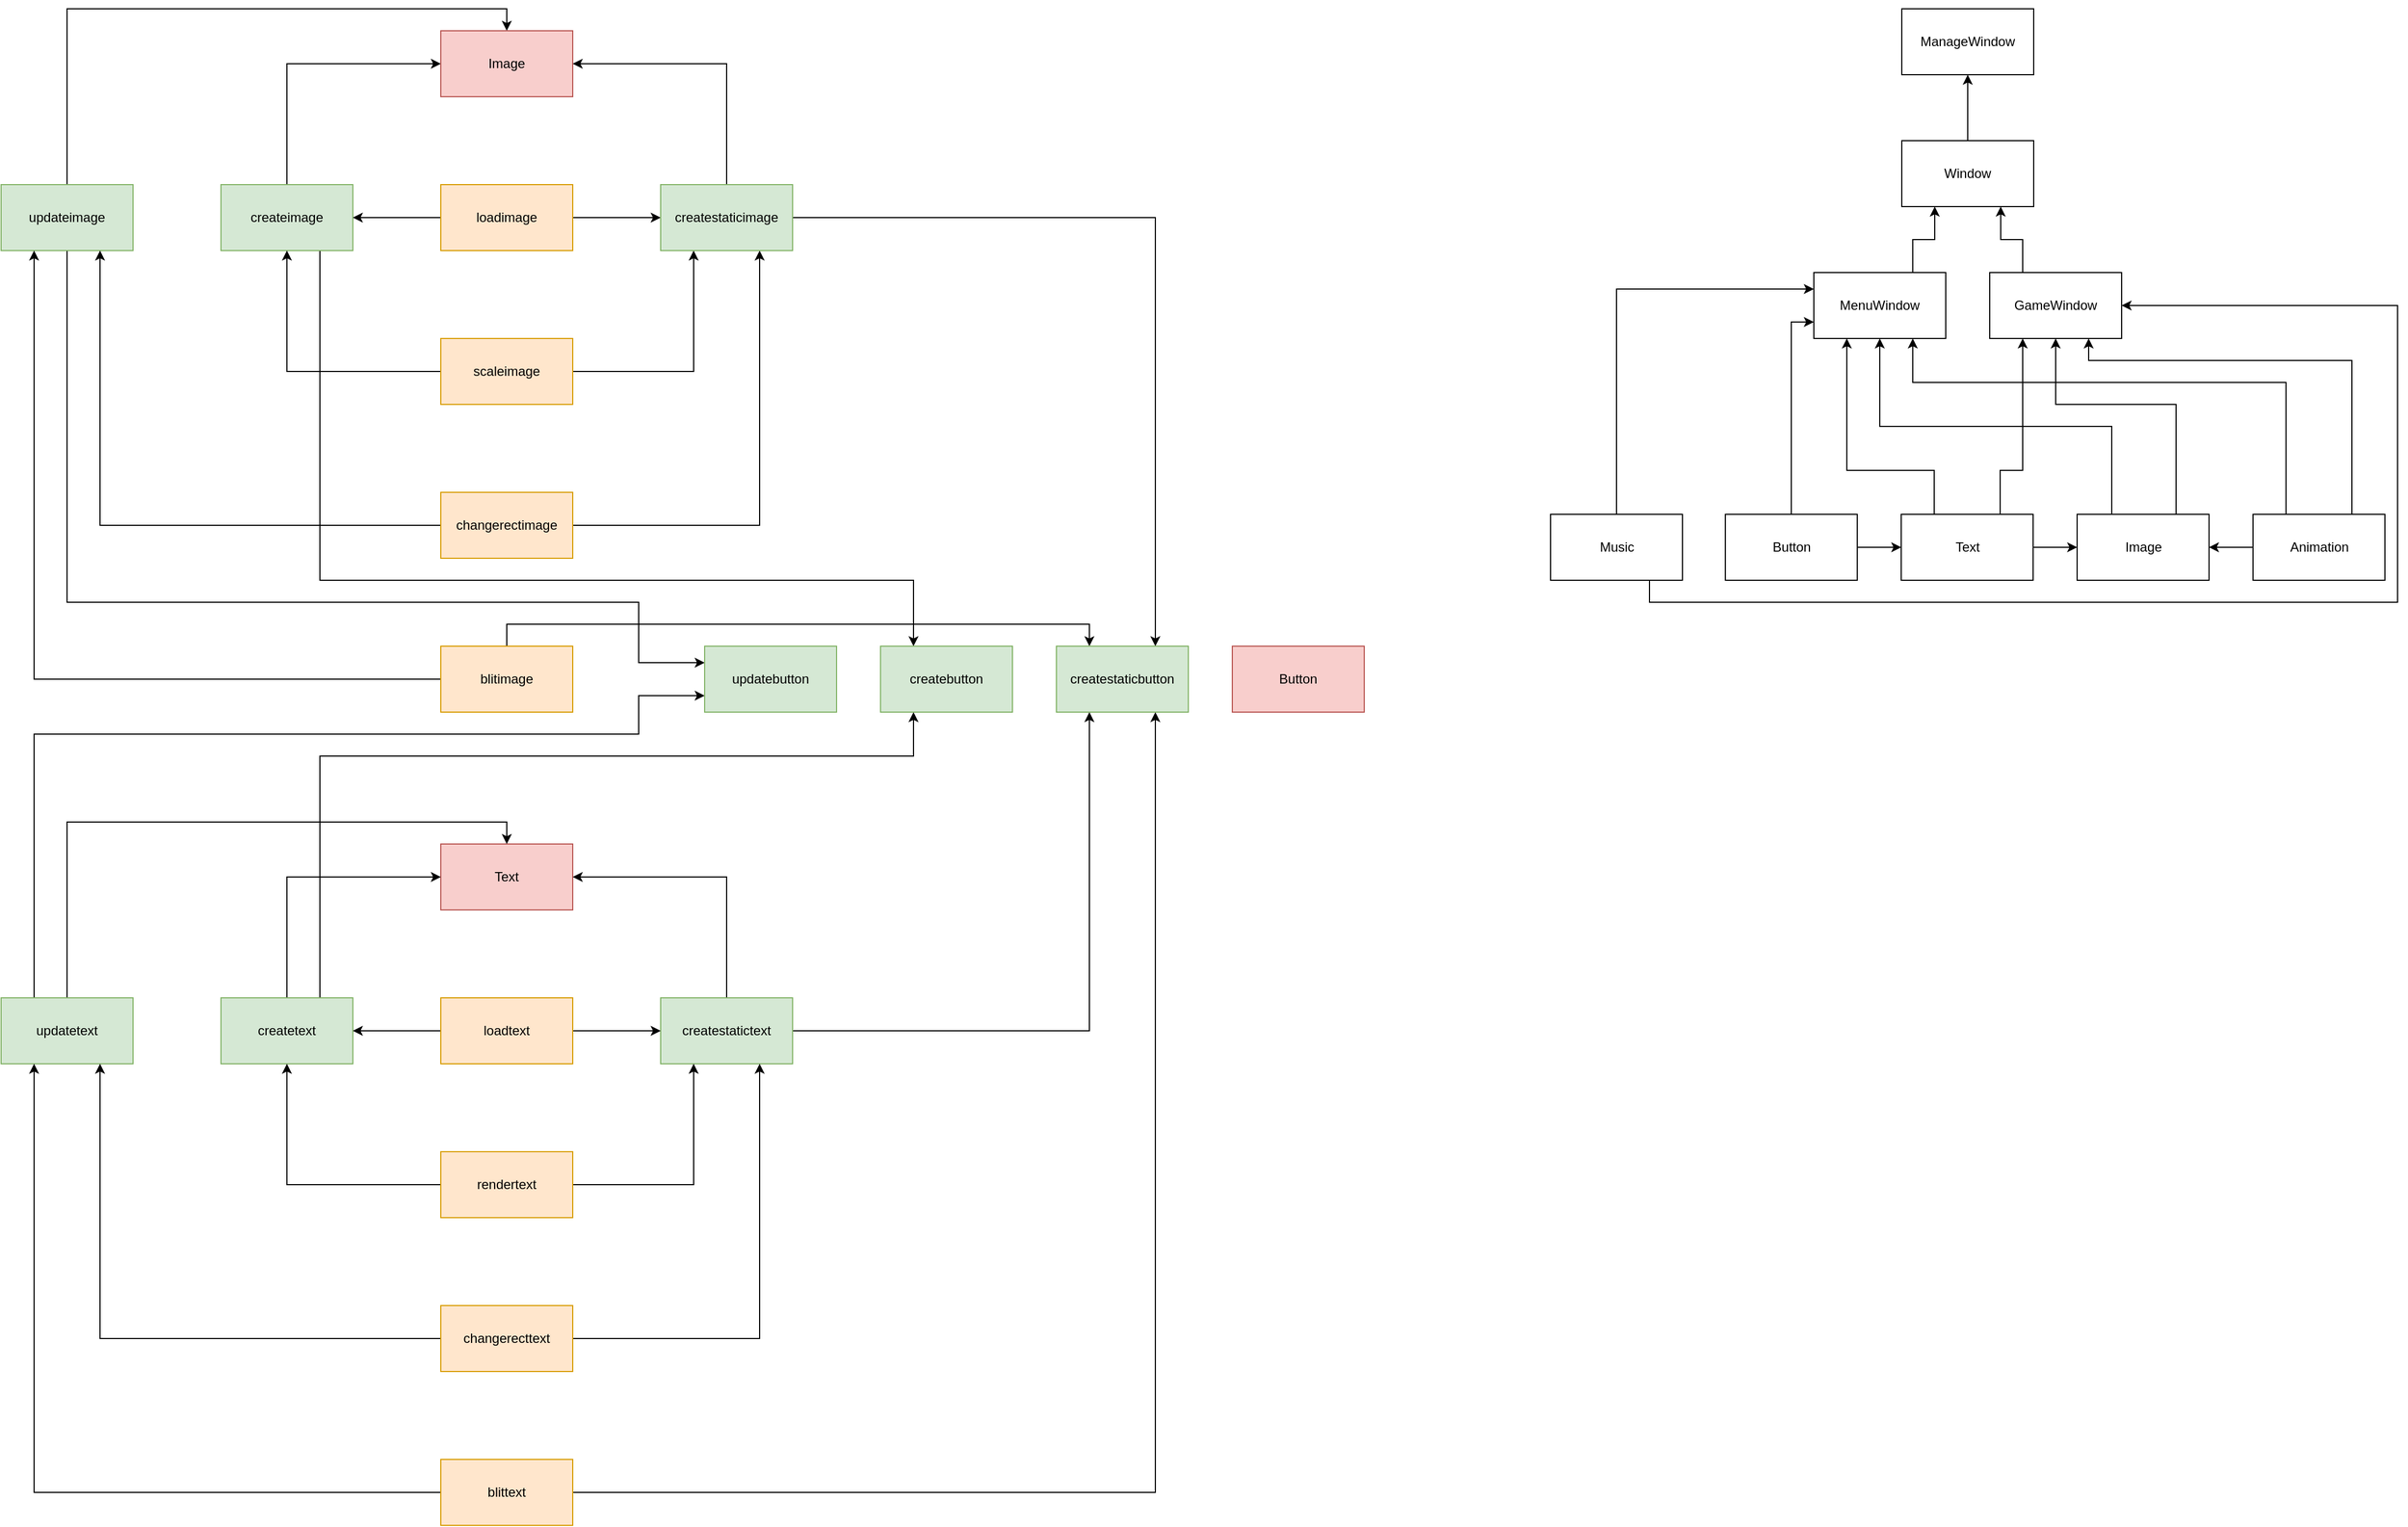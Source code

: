 <mxfile version="12.8.4" type="github">
  <diagram id="M2v9OtbhASXZDHdSWJYJ" name="Page-1">
    <mxGraphModel dx="1673" dy="933" grid="1" gridSize="10" guides="1" tooltips="1" connect="1" arrows="1" fold="1" page="1" pageScale="1" pageWidth="827" pageHeight="1169" math="0" shadow="0">
      <root>
        <mxCell id="0" />
        <mxCell id="1" parent="0" />
        <mxCell id="l5dD-DMRnh2UDKKwASvm-28" style="edgeStyle=orthogonalEdgeStyle;rounded=0;orthogonalLoop=1;jettySize=auto;html=1;exitX=0.5;exitY=0;exitDx=0;exitDy=0;entryX=0;entryY=0.5;entryDx=0;entryDy=0;" edge="1" parent="1" source="l5dD-DMRnh2UDKKwASvm-1" target="l5dD-DMRnh2UDKKwASvm-8">
          <mxGeometry relative="1" as="geometry" />
        </mxCell>
        <mxCell id="l5dD-DMRnh2UDKKwASvm-82" style="edgeStyle=orthogonalEdgeStyle;rounded=0;orthogonalLoop=1;jettySize=auto;html=1;exitX=0.75;exitY=1;exitDx=0;exitDy=0;entryX=0.25;entryY=0;entryDx=0;entryDy=0;" edge="1" parent="1" source="l5dD-DMRnh2UDKKwASvm-1" target="l5dD-DMRnh2UDKKwASvm-59">
          <mxGeometry relative="1" as="geometry">
            <Array as="points">
              <mxPoint x="330" y="560" />
              <mxPoint x="870" y="560" />
            </Array>
          </mxGeometry>
        </mxCell>
        <mxCell id="l5dD-DMRnh2UDKKwASvm-1" value="createimage" style="rounded=0;whiteSpace=wrap;html=1;fillColor=#d5e8d4;strokeColor=#82b366;" vertex="1" parent="1">
          <mxGeometry x="240" y="200" width="120" height="60" as="geometry" />
        </mxCell>
        <mxCell id="l5dD-DMRnh2UDKKwASvm-11" style="edgeStyle=orthogonalEdgeStyle;rounded=0;orthogonalLoop=1;jettySize=auto;html=1;exitX=0;exitY=0.5;exitDx=0;exitDy=0;entryX=1;entryY=0.5;entryDx=0;entryDy=0;" edge="1" parent="1" source="l5dD-DMRnh2UDKKwASvm-2" target="l5dD-DMRnh2UDKKwASvm-1">
          <mxGeometry relative="1" as="geometry" />
        </mxCell>
        <mxCell id="l5dD-DMRnh2UDKKwASvm-21" style="edgeStyle=orthogonalEdgeStyle;rounded=0;orthogonalLoop=1;jettySize=auto;html=1;exitX=1;exitY=0.5;exitDx=0;exitDy=0;entryX=0;entryY=0.5;entryDx=0;entryDy=0;" edge="1" parent="1" source="l5dD-DMRnh2UDKKwASvm-2" target="l5dD-DMRnh2UDKKwASvm-9">
          <mxGeometry relative="1" as="geometry" />
        </mxCell>
        <mxCell id="l5dD-DMRnh2UDKKwASvm-2" value="loadimage" style="rounded=0;whiteSpace=wrap;html=1;fillColor=#ffe6cc;strokeColor=#d79b00;" vertex="1" parent="1">
          <mxGeometry x="440" y="200" width="120" height="60" as="geometry" />
        </mxCell>
        <mxCell id="l5dD-DMRnh2UDKKwASvm-62" style="edgeStyle=orthogonalEdgeStyle;rounded=0;orthogonalLoop=1;jettySize=auto;html=1;exitX=0;exitY=0.5;exitDx=0;exitDy=0;entryX=0.5;entryY=1;entryDx=0;entryDy=0;" edge="1" parent="1" source="l5dD-DMRnh2UDKKwASvm-4" target="l5dD-DMRnh2UDKKwASvm-1">
          <mxGeometry relative="1" as="geometry" />
        </mxCell>
        <mxCell id="l5dD-DMRnh2UDKKwASvm-66" style="edgeStyle=orthogonalEdgeStyle;rounded=0;orthogonalLoop=1;jettySize=auto;html=1;exitX=1;exitY=0.5;exitDx=0;exitDy=0;entryX=0.25;entryY=1;entryDx=0;entryDy=0;" edge="1" parent="1" source="l5dD-DMRnh2UDKKwASvm-4" target="l5dD-DMRnh2UDKKwASvm-9">
          <mxGeometry relative="1" as="geometry" />
        </mxCell>
        <mxCell id="l5dD-DMRnh2UDKKwASvm-4" value="scaleimage" style="rounded=0;whiteSpace=wrap;html=1;fillColor=#ffe6cc;strokeColor=#d79b00;" vertex="1" parent="1">
          <mxGeometry x="440" y="340" width="120" height="60" as="geometry" />
        </mxCell>
        <mxCell id="l5dD-DMRnh2UDKKwASvm-32" style="edgeStyle=orthogonalEdgeStyle;rounded=0;orthogonalLoop=1;jettySize=auto;html=1;exitX=0.5;exitY=0;exitDx=0;exitDy=0;entryX=0.5;entryY=0;entryDx=0;entryDy=0;" edge="1" parent="1" source="l5dD-DMRnh2UDKKwASvm-5" target="l5dD-DMRnh2UDKKwASvm-8">
          <mxGeometry relative="1" as="geometry" />
        </mxCell>
        <mxCell id="l5dD-DMRnh2UDKKwASvm-83" style="edgeStyle=orthogonalEdgeStyle;rounded=0;orthogonalLoop=1;jettySize=auto;html=1;exitX=0.5;exitY=1;exitDx=0;exitDy=0;entryX=0;entryY=0.25;entryDx=0;entryDy=0;" edge="1" parent="1" source="l5dD-DMRnh2UDKKwASvm-5" target="l5dD-DMRnh2UDKKwASvm-60">
          <mxGeometry relative="1" as="geometry">
            <Array as="points">
              <mxPoint x="100" y="580" />
              <mxPoint x="620" y="580" />
              <mxPoint x="620" y="635" />
            </Array>
          </mxGeometry>
        </mxCell>
        <mxCell id="l5dD-DMRnh2UDKKwASvm-5" value="updateimage" style="rounded=0;whiteSpace=wrap;html=1;fillColor=#d5e8d4;strokeColor=#82b366;" vertex="1" parent="1">
          <mxGeometry x="40" y="200" width="120" height="60" as="geometry" />
        </mxCell>
        <mxCell id="l5dD-DMRnh2UDKKwASvm-67" style="edgeStyle=orthogonalEdgeStyle;rounded=0;orthogonalLoop=1;jettySize=auto;html=1;exitX=1;exitY=0.5;exitDx=0;exitDy=0;entryX=0.75;entryY=1;entryDx=0;entryDy=0;" edge="1" parent="1" source="l5dD-DMRnh2UDKKwASvm-6" target="l5dD-DMRnh2UDKKwASvm-9">
          <mxGeometry relative="1" as="geometry" />
        </mxCell>
        <mxCell id="l5dD-DMRnh2UDKKwASvm-75" style="edgeStyle=orthogonalEdgeStyle;rounded=0;orthogonalLoop=1;jettySize=auto;html=1;exitX=0;exitY=0.5;exitDx=0;exitDy=0;entryX=0.75;entryY=1;entryDx=0;entryDy=0;" edge="1" parent="1" source="l5dD-DMRnh2UDKKwASvm-6" target="l5dD-DMRnh2UDKKwASvm-5">
          <mxGeometry relative="1" as="geometry" />
        </mxCell>
        <mxCell id="l5dD-DMRnh2UDKKwASvm-6" value="changerectimage" style="rounded=0;whiteSpace=wrap;html=1;fillColor=#ffe6cc;strokeColor=#d79b00;" vertex="1" parent="1">
          <mxGeometry x="440" y="480" width="120" height="60" as="geometry" />
        </mxCell>
        <mxCell id="l5dD-DMRnh2UDKKwASvm-76" style="edgeStyle=orthogonalEdgeStyle;rounded=0;orthogonalLoop=1;jettySize=auto;html=1;exitX=0;exitY=0.5;exitDx=0;exitDy=0;entryX=0.25;entryY=1;entryDx=0;entryDy=0;" edge="1" parent="1" source="l5dD-DMRnh2UDKKwASvm-7" target="l5dD-DMRnh2UDKKwASvm-5">
          <mxGeometry relative="1" as="geometry" />
        </mxCell>
        <mxCell id="l5dD-DMRnh2UDKKwASvm-87" style="edgeStyle=orthogonalEdgeStyle;rounded=0;orthogonalLoop=1;jettySize=auto;html=1;exitX=0.5;exitY=0;exitDx=0;exitDy=0;entryX=0.25;entryY=0;entryDx=0;entryDy=0;" edge="1" parent="1" source="l5dD-DMRnh2UDKKwASvm-7" target="l5dD-DMRnh2UDKKwASvm-58">
          <mxGeometry relative="1" as="geometry">
            <Array as="points">
              <mxPoint x="500" y="600" />
              <mxPoint x="1030" y="600" />
            </Array>
          </mxGeometry>
        </mxCell>
        <mxCell id="l5dD-DMRnh2UDKKwASvm-7" value="blitimage" style="rounded=0;whiteSpace=wrap;html=1;fillColor=#ffe6cc;strokeColor=#d79b00;" vertex="1" parent="1">
          <mxGeometry x="440" y="620" width="120" height="60" as="geometry" />
        </mxCell>
        <mxCell id="l5dD-DMRnh2UDKKwASvm-8" value="Image" style="rounded=0;whiteSpace=wrap;html=1;fillColor=#f8cecc;strokeColor=#b85450;" vertex="1" parent="1">
          <mxGeometry x="440" y="60" width="120" height="60" as="geometry" />
        </mxCell>
        <mxCell id="l5dD-DMRnh2UDKKwASvm-29" style="edgeStyle=orthogonalEdgeStyle;rounded=0;orthogonalLoop=1;jettySize=auto;html=1;exitX=0.5;exitY=0;exitDx=0;exitDy=0;entryX=1;entryY=0.5;entryDx=0;entryDy=0;" edge="1" parent="1" source="l5dD-DMRnh2UDKKwASvm-9" target="l5dD-DMRnh2UDKKwASvm-8">
          <mxGeometry relative="1" as="geometry" />
        </mxCell>
        <mxCell id="l5dD-DMRnh2UDKKwASvm-86" style="edgeStyle=orthogonalEdgeStyle;rounded=0;orthogonalLoop=1;jettySize=auto;html=1;exitX=1;exitY=0.5;exitDx=0;exitDy=0;entryX=0.75;entryY=0;entryDx=0;entryDy=0;" edge="1" parent="1" source="l5dD-DMRnh2UDKKwASvm-9" target="l5dD-DMRnh2UDKKwASvm-58">
          <mxGeometry relative="1" as="geometry" />
        </mxCell>
        <mxCell id="l5dD-DMRnh2UDKKwASvm-9" value="createstaticimage" style="rounded=0;whiteSpace=wrap;html=1;fillColor=#d5e8d4;strokeColor=#82b366;" vertex="1" parent="1">
          <mxGeometry x="640" y="200" width="120" height="60" as="geometry" />
        </mxCell>
        <mxCell id="l5dD-DMRnh2UDKKwASvm-33" value="Text" style="rounded=0;whiteSpace=wrap;html=1;fillColor=#f8cecc;strokeColor=#b85450;" vertex="1" parent="1">
          <mxGeometry x="440" y="800" width="120" height="60" as="geometry" />
        </mxCell>
        <mxCell id="l5dD-DMRnh2UDKKwASvm-42" style="edgeStyle=orthogonalEdgeStyle;rounded=0;orthogonalLoop=1;jettySize=auto;html=1;exitX=0.5;exitY=0;exitDx=0;exitDy=0;entryX=0;entryY=0.5;entryDx=0;entryDy=0;" edge="1" parent="1" source="l5dD-DMRnh2UDKKwASvm-34" target="l5dD-DMRnh2UDKKwASvm-33">
          <mxGeometry relative="1" as="geometry" />
        </mxCell>
        <mxCell id="l5dD-DMRnh2UDKKwASvm-81" style="edgeStyle=orthogonalEdgeStyle;rounded=0;orthogonalLoop=1;jettySize=auto;html=1;exitX=0.75;exitY=0;exitDx=0;exitDy=0;entryX=0.25;entryY=1;entryDx=0;entryDy=0;" edge="1" parent="1" source="l5dD-DMRnh2UDKKwASvm-34" target="l5dD-DMRnh2UDKKwASvm-59">
          <mxGeometry relative="1" as="geometry">
            <Array as="points">
              <mxPoint x="330" y="720" />
              <mxPoint x="870" y="720" />
            </Array>
          </mxGeometry>
        </mxCell>
        <mxCell id="l5dD-DMRnh2UDKKwASvm-34" value="createtext" style="rounded=0;whiteSpace=wrap;html=1;fillColor=#d5e8d4;strokeColor=#82b366;" vertex="1" parent="1">
          <mxGeometry x="240" y="940" width="120" height="60" as="geometry" />
        </mxCell>
        <mxCell id="l5dD-DMRnh2UDKKwASvm-46" style="edgeStyle=orthogonalEdgeStyle;rounded=0;orthogonalLoop=1;jettySize=auto;html=1;exitX=0.5;exitY=0;exitDx=0;exitDy=0;entryX=1;entryY=0.5;entryDx=0;entryDy=0;" edge="1" parent="1" source="l5dD-DMRnh2UDKKwASvm-35" target="l5dD-DMRnh2UDKKwASvm-33">
          <mxGeometry relative="1" as="geometry" />
        </mxCell>
        <mxCell id="l5dD-DMRnh2UDKKwASvm-90" style="edgeStyle=orthogonalEdgeStyle;rounded=0;orthogonalLoop=1;jettySize=auto;html=1;exitX=1;exitY=0.5;exitDx=0;exitDy=0;entryX=0.25;entryY=1;entryDx=0;entryDy=0;" edge="1" parent="1" source="l5dD-DMRnh2UDKKwASvm-35" target="l5dD-DMRnh2UDKKwASvm-58">
          <mxGeometry relative="1" as="geometry" />
        </mxCell>
        <mxCell id="l5dD-DMRnh2UDKKwASvm-35" value="createstatictext" style="rounded=0;whiteSpace=wrap;html=1;fillColor=#d5e8d4;strokeColor=#82b366;" vertex="1" parent="1">
          <mxGeometry x="640" y="940" width="120" height="60" as="geometry" />
        </mxCell>
        <mxCell id="l5dD-DMRnh2UDKKwASvm-78" style="edgeStyle=orthogonalEdgeStyle;rounded=0;orthogonalLoop=1;jettySize=auto;html=1;exitX=0;exitY=0.5;exitDx=0;exitDy=0;entryX=1;entryY=0.5;entryDx=0;entryDy=0;" edge="1" parent="1" source="l5dD-DMRnh2UDKKwASvm-36" target="l5dD-DMRnh2UDKKwASvm-34">
          <mxGeometry relative="1" as="geometry" />
        </mxCell>
        <mxCell id="l5dD-DMRnh2UDKKwASvm-79" style="edgeStyle=orthogonalEdgeStyle;rounded=0;orthogonalLoop=1;jettySize=auto;html=1;exitX=1;exitY=0.5;exitDx=0;exitDy=0;entryX=0;entryY=0.5;entryDx=0;entryDy=0;" edge="1" parent="1" source="l5dD-DMRnh2UDKKwASvm-36" target="l5dD-DMRnh2UDKKwASvm-35">
          <mxGeometry relative="1" as="geometry" />
        </mxCell>
        <mxCell id="l5dD-DMRnh2UDKKwASvm-36" value="loadtext" style="rounded=0;whiteSpace=wrap;html=1;fillColor=#ffe6cc;strokeColor=#d79b00;" vertex="1" parent="1">
          <mxGeometry x="440" y="940" width="120" height="60" as="geometry" />
        </mxCell>
        <mxCell id="l5dD-DMRnh2UDKKwASvm-72" style="edgeStyle=orthogonalEdgeStyle;rounded=0;orthogonalLoop=1;jettySize=auto;html=1;exitX=0;exitY=0.5;exitDx=0;exitDy=0;entryX=0.5;entryY=1;entryDx=0;entryDy=0;" edge="1" parent="1" source="l5dD-DMRnh2UDKKwASvm-37" target="l5dD-DMRnh2UDKKwASvm-34">
          <mxGeometry relative="1" as="geometry" />
        </mxCell>
        <mxCell id="l5dD-DMRnh2UDKKwASvm-73" style="edgeStyle=orthogonalEdgeStyle;rounded=0;orthogonalLoop=1;jettySize=auto;html=1;exitX=1;exitY=0.5;exitDx=0;exitDy=0;entryX=0.25;entryY=1;entryDx=0;entryDy=0;" edge="1" parent="1" source="l5dD-DMRnh2UDKKwASvm-37" target="l5dD-DMRnh2UDKKwASvm-35">
          <mxGeometry relative="1" as="geometry" />
        </mxCell>
        <mxCell id="l5dD-DMRnh2UDKKwASvm-37" value="rendertext" style="rounded=0;whiteSpace=wrap;html=1;fillColor=#ffe6cc;strokeColor=#d79b00;" vertex="1" parent="1">
          <mxGeometry x="440" y="1080" width="120" height="60" as="geometry" />
        </mxCell>
        <mxCell id="l5dD-DMRnh2UDKKwASvm-41" style="edgeStyle=orthogonalEdgeStyle;rounded=0;orthogonalLoop=1;jettySize=auto;html=1;exitX=0.5;exitY=0;exitDx=0;exitDy=0;entryX=0.5;entryY=0;entryDx=0;entryDy=0;" edge="1" parent="1" source="l5dD-DMRnh2UDKKwASvm-38" target="l5dD-DMRnh2UDKKwASvm-33">
          <mxGeometry relative="1" as="geometry" />
        </mxCell>
        <mxCell id="l5dD-DMRnh2UDKKwASvm-84" style="edgeStyle=orthogonalEdgeStyle;rounded=0;orthogonalLoop=1;jettySize=auto;html=1;exitX=0.25;exitY=0;exitDx=0;exitDy=0;entryX=0;entryY=0.75;entryDx=0;entryDy=0;" edge="1" parent="1" source="l5dD-DMRnh2UDKKwASvm-38" target="l5dD-DMRnh2UDKKwASvm-60">
          <mxGeometry relative="1" as="geometry">
            <Array as="points">
              <mxPoint x="70" y="700" />
              <mxPoint x="620" y="700" />
              <mxPoint x="620" y="665" />
            </Array>
          </mxGeometry>
        </mxCell>
        <mxCell id="l5dD-DMRnh2UDKKwASvm-38" value="updatetext" style="rounded=0;whiteSpace=wrap;html=1;fillColor=#d5e8d4;strokeColor=#82b366;" vertex="1" parent="1">
          <mxGeometry x="40" y="940" width="120" height="60" as="geometry" />
        </mxCell>
        <mxCell id="l5dD-DMRnh2UDKKwASvm-70" style="edgeStyle=orthogonalEdgeStyle;rounded=0;orthogonalLoop=1;jettySize=auto;html=1;exitX=0;exitY=0.5;exitDx=0;exitDy=0;entryX=0.75;entryY=1;entryDx=0;entryDy=0;" edge="1" parent="1" source="l5dD-DMRnh2UDKKwASvm-39" target="l5dD-DMRnh2UDKKwASvm-38">
          <mxGeometry relative="1" as="geometry" />
        </mxCell>
        <mxCell id="l5dD-DMRnh2UDKKwASvm-74" style="edgeStyle=orthogonalEdgeStyle;rounded=0;orthogonalLoop=1;jettySize=auto;html=1;exitX=1;exitY=0.5;exitDx=0;exitDy=0;entryX=0.75;entryY=1;entryDx=0;entryDy=0;" edge="1" parent="1" source="l5dD-DMRnh2UDKKwASvm-39" target="l5dD-DMRnh2UDKKwASvm-35">
          <mxGeometry relative="1" as="geometry" />
        </mxCell>
        <mxCell id="l5dD-DMRnh2UDKKwASvm-39" value="changerecttext" style="rounded=0;whiteSpace=wrap;html=1;fillColor=#ffe6cc;strokeColor=#d79b00;" vertex="1" parent="1">
          <mxGeometry x="440" y="1220" width="120" height="60" as="geometry" />
        </mxCell>
        <mxCell id="l5dD-DMRnh2UDKKwASvm-71" style="edgeStyle=orthogonalEdgeStyle;rounded=0;orthogonalLoop=1;jettySize=auto;html=1;exitX=0;exitY=0.5;exitDx=0;exitDy=0;entryX=0.25;entryY=1;entryDx=0;entryDy=0;" edge="1" parent="1" source="l5dD-DMRnh2UDKKwASvm-40" target="l5dD-DMRnh2UDKKwASvm-38">
          <mxGeometry relative="1" as="geometry" />
        </mxCell>
        <mxCell id="l5dD-DMRnh2UDKKwASvm-91" style="edgeStyle=orthogonalEdgeStyle;rounded=0;orthogonalLoop=1;jettySize=auto;html=1;exitX=1;exitY=0.5;exitDx=0;exitDy=0;entryX=0.75;entryY=1;entryDx=0;entryDy=0;" edge="1" parent="1" source="l5dD-DMRnh2UDKKwASvm-40" target="l5dD-DMRnh2UDKKwASvm-58">
          <mxGeometry relative="1" as="geometry" />
        </mxCell>
        <mxCell id="l5dD-DMRnh2UDKKwASvm-40" value="blittext" style="rounded=0;whiteSpace=wrap;html=1;fillColor=#ffe6cc;strokeColor=#d79b00;" vertex="1" parent="1">
          <mxGeometry x="440" y="1360" width="120" height="60" as="geometry" />
        </mxCell>
        <mxCell id="l5dD-DMRnh2UDKKwASvm-53" value="Button" style="rounded=0;whiteSpace=wrap;html=1;fillColor=#f8cecc;strokeColor=#b85450;" vertex="1" parent="1">
          <mxGeometry x="1160" y="620" width="120" height="60" as="geometry" />
        </mxCell>
        <mxCell id="l5dD-DMRnh2UDKKwASvm-58" value="createstaticbutton" style="rounded=0;whiteSpace=wrap;html=1;fillColor=#d5e8d4;strokeColor=#82b366;" vertex="1" parent="1">
          <mxGeometry x="1000" y="620" width="120" height="60" as="geometry" />
        </mxCell>
        <mxCell id="l5dD-DMRnh2UDKKwASvm-59" value="createbutton" style="rounded=0;whiteSpace=wrap;html=1;fillColor=#d5e8d4;strokeColor=#82b366;" vertex="1" parent="1">
          <mxGeometry x="840" y="620" width="120" height="60" as="geometry" />
        </mxCell>
        <mxCell id="l5dD-DMRnh2UDKKwASvm-60" value="updatebutton" style="rounded=0;whiteSpace=wrap;html=1;fillColor=#d5e8d4;strokeColor=#82b366;" vertex="1" parent="1">
          <mxGeometry x="680" y="620" width="120" height="60" as="geometry" />
        </mxCell>
        <mxCell id="l5dD-DMRnh2UDKKwASvm-93" value="ManageWindow" style="rounded=0;whiteSpace=wrap;html=1;" vertex="1" parent="1">
          <mxGeometry x="1769" y="40" width="120" height="60" as="geometry" />
        </mxCell>
        <mxCell id="l5dD-DMRnh2UDKKwASvm-110" style="edgeStyle=orthogonalEdgeStyle;rounded=0;orthogonalLoop=1;jettySize=auto;html=1;exitX=0.5;exitY=0;exitDx=0;exitDy=0;entryX=0.5;entryY=1;entryDx=0;entryDy=0;" edge="1" parent="1" source="l5dD-DMRnh2UDKKwASvm-94" target="l5dD-DMRnh2UDKKwASvm-93">
          <mxGeometry relative="1" as="geometry" />
        </mxCell>
        <mxCell id="l5dD-DMRnh2UDKKwASvm-94" value="Window" style="rounded=0;whiteSpace=wrap;html=1;" vertex="1" parent="1">
          <mxGeometry x="1769" y="160" width="120" height="60" as="geometry" />
        </mxCell>
        <mxCell id="l5dD-DMRnh2UDKKwASvm-111" style="edgeStyle=orthogonalEdgeStyle;rounded=0;orthogonalLoop=1;jettySize=auto;html=1;exitX=0.75;exitY=0;exitDx=0;exitDy=0;entryX=0.25;entryY=1;entryDx=0;entryDy=0;" edge="1" parent="1" source="l5dD-DMRnh2UDKKwASvm-95" target="l5dD-DMRnh2UDKKwASvm-94">
          <mxGeometry relative="1" as="geometry" />
        </mxCell>
        <mxCell id="l5dD-DMRnh2UDKKwASvm-95" value="MenuWindow" style="rounded=0;whiteSpace=wrap;html=1;" vertex="1" parent="1">
          <mxGeometry x="1689" y="280" width="120" height="60" as="geometry" />
        </mxCell>
        <mxCell id="l5dD-DMRnh2UDKKwASvm-112" style="edgeStyle=orthogonalEdgeStyle;rounded=0;orthogonalLoop=1;jettySize=auto;html=1;exitX=0.25;exitY=0;exitDx=0;exitDy=0;entryX=0.75;entryY=1;entryDx=0;entryDy=0;" edge="1" parent="1" source="l5dD-DMRnh2UDKKwASvm-96" target="l5dD-DMRnh2UDKKwASvm-94">
          <mxGeometry relative="1" as="geometry" />
        </mxCell>
        <mxCell id="l5dD-DMRnh2UDKKwASvm-96" value="GameWindow" style="rounded=0;whiteSpace=wrap;html=1;" vertex="1" parent="1">
          <mxGeometry x="1849" y="280" width="120" height="60" as="geometry" />
        </mxCell>
        <mxCell id="l5dD-DMRnh2UDKKwASvm-122" style="edgeStyle=orthogonalEdgeStyle;rounded=0;orthogonalLoop=1;jettySize=auto;html=1;entryX=0.5;entryY=1;entryDx=0;entryDy=0;" edge="1" parent="1" target="l5dD-DMRnh2UDKKwASvm-95">
          <mxGeometry relative="1" as="geometry">
            <mxPoint x="1960" y="500" as="sourcePoint" />
            <Array as="points">
              <mxPoint x="1960" y="500" />
              <mxPoint x="1960" y="420" />
              <mxPoint x="1749" y="420" />
            </Array>
          </mxGeometry>
        </mxCell>
        <mxCell id="l5dD-DMRnh2UDKKwASvm-126" style="edgeStyle=orthogonalEdgeStyle;rounded=0;orthogonalLoop=1;jettySize=auto;html=1;exitX=0.75;exitY=0;exitDx=0;exitDy=0;entryX=0.5;entryY=1;entryDx=0;entryDy=0;" edge="1" parent="1" source="l5dD-DMRnh2UDKKwASvm-97" target="l5dD-DMRnh2UDKKwASvm-96">
          <mxGeometry relative="1" as="geometry">
            <Array as="points">
              <mxPoint x="2019" y="400" />
              <mxPoint x="1909" y="400" />
            </Array>
          </mxGeometry>
        </mxCell>
        <mxCell id="l5dD-DMRnh2UDKKwASvm-97" value="Image" style="rounded=0;whiteSpace=wrap;html=1;" vertex="1" parent="1">
          <mxGeometry x="1928.5" y="500" width="120" height="60" as="geometry" />
        </mxCell>
        <mxCell id="l5dD-DMRnh2UDKKwASvm-117" style="edgeStyle=orthogonalEdgeStyle;rounded=0;orthogonalLoop=1;jettySize=auto;html=1;exitX=1;exitY=0.5;exitDx=0;exitDy=0;entryX=0;entryY=0.5;entryDx=0;entryDy=0;" edge="1" parent="1" source="l5dD-DMRnh2UDKKwASvm-98" target="l5dD-DMRnh2UDKKwASvm-97">
          <mxGeometry relative="1" as="geometry" />
        </mxCell>
        <mxCell id="l5dD-DMRnh2UDKKwASvm-121" style="edgeStyle=orthogonalEdgeStyle;rounded=0;orthogonalLoop=1;jettySize=auto;html=1;exitX=0.25;exitY=0;exitDx=0;exitDy=0;entryX=0.25;entryY=1;entryDx=0;entryDy=0;" edge="1" parent="1" source="l5dD-DMRnh2UDKKwASvm-98" target="l5dD-DMRnh2UDKKwASvm-95">
          <mxGeometry relative="1" as="geometry">
            <Array as="points">
              <mxPoint x="1799" y="460" />
              <mxPoint x="1719" y="460" />
            </Array>
          </mxGeometry>
        </mxCell>
        <mxCell id="l5dD-DMRnh2UDKKwASvm-124" style="edgeStyle=orthogonalEdgeStyle;rounded=0;orthogonalLoop=1;jettySize=auto;html=1;exitX=0.75;exitY=0;exitDx=0;exitDy=0;entryX=0.25;entryY=1;entryDx=0;entryDy=0;" edge="1" parent="1" source="l5dD-DMRnh2UDKKwASvm-98" target="l5dD-DMRnh2UDKKwASvm-96">
          <mxGeometry relative="1" as="geometry">
            <Array as="points">
              <mxPoint x="1859" y="460" />
              <mxPoint x="1879" y="460" />
            </Array>
          </mxGeometry>
        </mxCell>
        <mxCell id="l5dD-DMRnh2UDKKwASvm-98" value="Text" style="rounded=0;whiteSpace=wrap;html=1;" vertex="1" parent="1">
          <mxGeometry x="1768.5" y="500" width="120" height="60" as="geometry" />
        </mxCell>
        <mxCell id="l5dD-DMRnh2UDKKwASvm-115" style="edgeStyle=orthogonalEdgeStyle;rounded=0;orthogonalLoop=1;jettySize=auto;html=1;exitX=0;exitY=0.5;exitDx=0;exitDy=0;entryX=1;entryY=0.5;entryDx=0;entryDy=0;" edge="1" parent="1" source="l5dD-DMRnh2UDKKwASvm-99" target="l5dD-DMRnh2UDKKwASvm-97">
          <mxGeometry relative="1" as="geometry" />
        </mxCell>
        <mxCell id="l5dD-DMRnh2UDKKwASvm-123" style="edgeStyle=orthogonalEdgeStyle;rounded=0;orthogonalLoop=1;jettySize=auto;html=1;exitX=0.25;exitY=0;exitDx=0;exitDy=0;entryX=0.75;entryY=1;entryDx=0;entryDy=0;" edge="1" parent="1" source="l5dD-DMRnh2UDKKwASvm-99" target="l5dD-DMRnh2UDKKwASvm-95">
          <mxGeometry relative="1" as="geometry">
            <Array as="points">
              <mxPoint x="2119" y="380" />
              <mxPoint x="1779" y="380" />
            </Array>
          </mxGeometry>
        </mxCell>
        <mxCell id="l5dD-DMRnh2UDKKwASvm-127" style="edgeStyle=orthogonalEdgeStyle;rounded=0;orthogonalLoop=1;jettySize=auto;html=1;exitX=0.75;exitY=0;exitDx=0;exitDy=0;entryX=0.75;entryY=1;entryDx=0;entryDy=0;" edge="1" parent="1" source="l5dD-DMRnh2UDKKwASvm-99" target="l5dD-DMRnh2UDKKwASvm-96">
          <mxGeometry relative="1" as="geometry">
            <Array as="points">
              <mxPoint x="2179" y="360" />
              <mxPoint x="1939" y="360" />
            </Array>
          </mxGeometry>
        </mxCell>
        <mxCell id="l5dD-DMRnh2UDKKwASvm-99" value="Animation" style="rounded=0;whiteSpace=wrap;html=1;" vertex="1" parent="1">
          <mxGeometry x="2088.5" y="500" width="120" height="60" as="geometry" />
        </mxCell>
        <mxCell id="l5dD-DMRnh2UDKKwASvm-120" style="edgeStyle=orthogonalEdgeStyle;rounded=0;orthogonalLoop=1;jettySize=auto;html=1;exitX=0.5;exitY=0;exitDx=0;exitDy=0;entryX=0;entryY=0.25;entryDx=0;entryDy=0;" edge="1" parent="1" source="l5dD-DMRnh2UDKKwASvm-100" target="l5dD-DMRnh2UDKKwASvm-95">
          <mxGeometry relative="1" as="geometry" />
        </mxCell>
        <mxCell id="l5dD-DMRnh2UDKKwASvm-129" style="edgeStyle=orthogonalEdgeStyle;rounded=0;orthogonalLoop=1;jettySize=auto;html=1;exitX=0.75;exitY=1;exitDx=0;exitDy=0;entryX=1;entryY=0.5;entryDx=0;entryDy=0;" edge="1" parent="1" source="l5dD-DMRnh2UDKKwASvm-100" target="l5dD-DMRnh2UDKKwASvm-96">
          <mxGeometry relative="1" as="geometry">
            <Array as="points">
              <mxPoint x="1539" y="580" />
              <mxPoint x="2220" y="580" />
              <mxPoint x="2220" y="310" />
            </Array>
          </mxGeometry>
        </mxCell>
        <mxCell id="l5dD-DMRnh2UDKKwASvm-100" value="Music" style="rounded=0;whiteSpace=wrap;html=1;" vertex="1" parent="1">
          <mxGeometry x="1449.5" y="500" width="120" height="60" as="geometry" />
        </mxCell>
        <mxCell id="l5dD-DMRnh2UDKKwASvm-118" style="edgeStyle=orthogonalEdgeStyle;rounded=0;orthogonalLoop=1;jettySize=auto;html=1;exitX=1;exitY=0.5;exitDx=0;exitDy=0;entryX=0;entryY=0.5;entryDx=0;entryDy=0;" edge="1" parent="1" source="l5dD-DMRnh2UDKKwASvm-101" target="l5dD-DMRnh2UDKKwASvm-98">
          <mxGeometry relative="1" as="geometry" />
        </mxCell>
        <mxCell id="l5dD-DMRnh2UDKKwASvm-119" style="edgeStyle=orthogonalEdgeStyle;rounded=0;orthogonalLoop=1;jettySize=auto;html=1;exitX=0.5;exitY=0;exitDx=0;exitDy=0;entryX=0;entryY=0.75;entryDx=0;entryDy=0;" edge="1" parent="1" source="l5dD-DMRnh2UDKKwASvm-101" target="l5dD-DMRnh2UDKKwASvm-95">
          <mxGeometry relative="1" as="geometry" />
        </mxCell>
        <mxCell id="l5dD-DMRnh2UDKKwASvm-101" value="Button" style="rounded=0;whiteSpace=wrap;html=1;" vertex="1" parent="1">
          <mxGeometry x="1608.5" y="500" width="120" height="60" as="geometry" />
        </mxCell>
      </root>
    </mxGraphModel>
  </diagram>
</mxfile>
